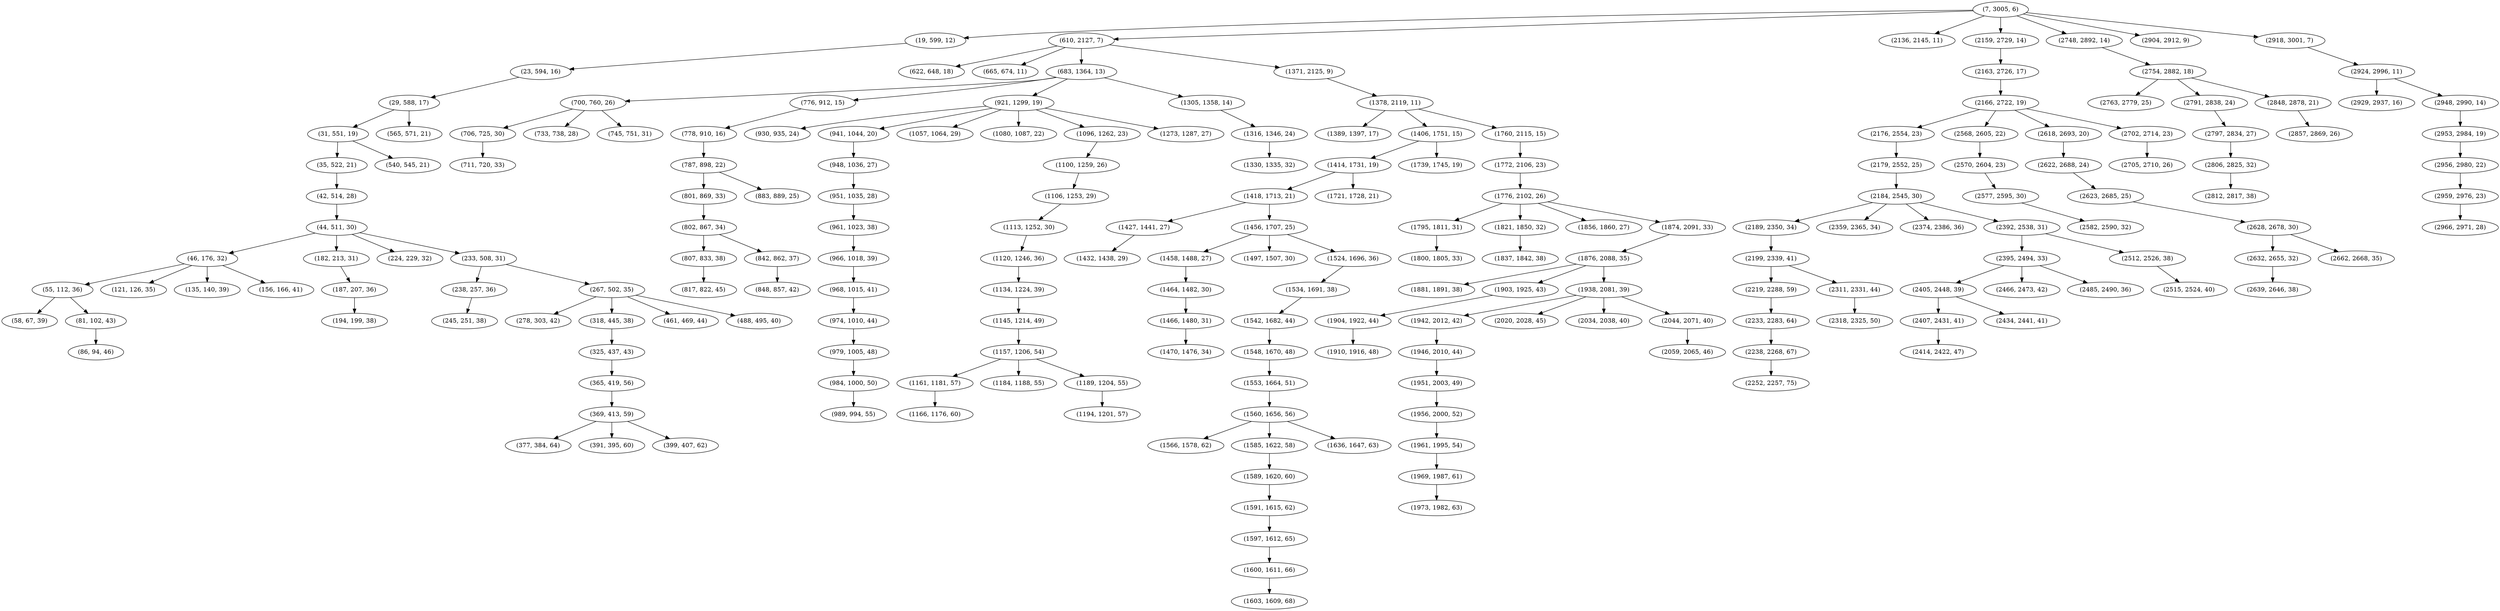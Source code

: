 digraph tree {
    "(7, 3005, 6)";
    "(19, 599, 12)";
    "(23, 594, 16)";
    "(29, 588, 17)";
    "(31, 551, 19)";
    "(35, 522, 21)";
    "(42, 514, 28)";
    "(44, 511, 30)";
    "(46, 176, 32)";
    "(55, 112, 36)";
    "(58, 67, 39)";
    "(81, 102, 43)";
    "(86, 94, 46)";
    "(121, 126, 35)";
    "(135, 140, 39)";
    "(156, 166, 41)";
    "(182, 213, 31)";
    "(187, 207, 36)";
    "(194, 199, 38)";
    "(224, 229, 32)";
    "(233, 508, 31)";
    "(238, 257, 36)";
    "(245, 251, 38)";
    "(267, 502, 35)";
    "(278, 303, 42)";
    "(318, 445, 38)";
    "(325, 437, 43)";
    "(365, 419, 56)";
    "(369, 413, 59)";
    "(377, 384, 64)";
    "(391, 395, 60)";
    "(399, 407, 62)";
    "(461, 469, 44)";
    "(488, 495, 40)";
    "(540, 545, 21)";
    "(565, 571, 21)";
    "(610, 2127, 7)";
    "(622, 648, 18)";
    "(665, 674, 11)";
    "(683, 1364, 13)";
    "(700, 760, 26)";
    "(706, 725, 30)";
    "(711, 720, 33)";
    "(733, 738, 28)";
    "(745, 751, 31)";
    "(776, 912, 15)";
    "(778, 910, 16)";
    "(787, 898, 22)";
    "(801, 869, 33)";
    "(802, 867, 34)";
    "(807, 833, 38)";
    "(817, 822, 45)";
    "(842, 862, 37)";
    "(848, 857, 42)";
    "(883, 889, 25)";
    "(921, 1299, 19)";
    "(930, 935, 24)";
    "(941, 1044, 20)";
    "(948, 1036, 27)";
    "(951, 1035, 28)";
    "(961, 1023, 38)";
    "(966, 1018, 39)";
    "(968, 1015, 41)";
    "(974, 1010, 44)";
    "(979, 1005, 48)";
    "(984, 1000, 50)";
    "(989, 994, 55)";
    "(1057, 1064, 29)";
    "(1080, 1087, 22)";
    "(1096, 1262, 23)";
    "(1100, 1259, 26)";
    "(1106, 1253, 29)";
    "(1113, 1252, 30)";
    "(1120, 1246, 36)";
    "(1134, 1224, 39)";
    "(1145, 1214, 49)";
    "(1157, 1206, 54)";
    "(1161, 1181, 57)";
    "(1166, 1176, 60)";
    "(1184, 1188, 55)";
    "(1189, 1204, 55)";
    "(1194, 1201, 57)";
    "(1273, 1287, 27)";
    "(1305, 1358, 14)";
    "(1316, 1346, 24)";
    "(1330, 1335, 32)";
    "(1371, 2125, 9)";
    "(1378, 2119, 11)";
    "(1389, 1397, 17)";
    "(1406, 1751, 15)";
    "(1414, 1731, 19)";
    "(1418, 1713, 21)";
    "(1427, 1441, 27)";
    "(1432, 1438, 29)";
    "(1456, 1707, 25)";
    "(1458, 1488, 27)";
    "(1464, 1482, 30)";
    "(1466, 1480, 31)";
    "(1470, 1476, 34)";
    "(1497, 1507, 30)";
    "(1524, 1696, 36)";
    "(1534, 1691, 38)";
    "(1542, 1682, 44)";
    "(1548, 1670, 48)";
    "(1553, 1664, 51)";
    "(1560, 1656, 56)";
    "(1566, 1578, 62)";
    "(1585, 1622, 58)";
    "(1589, 1620, 60)";
    "(1591, 1615, 62)";
    "(1597, 1612, 65)";
    "(1600, 1611, 66)";
    "(1603, 1609, 68)";
    "(1636, 1647, 63)";
    "(1721, 1728, 21)";
    "(1739, 1745, 19)";
    "(1760, 2115, 15)";
    "(1772, 2106, 23)";
    "(1776, 2102, 26)";
    "(1795, 1811, 31)";
    "(1800, 1805, 33)";
    "(1821, 1850, 32)";
    "(1837, 1842, 38)";
    "(1856, 1860, 27)";
    "(1874, 2091, 33)";
    "(1876, 2088, 35)";
    "(1881, 1891, 38)";
    "(1903, 1925, 43)";
    "(1904, 1922, 44)";
    "(1910, 1916, 48)";
    "(1938, 2081, 39)";
    "(1942, 2012, 42)";
    "(1946, 2010, 44)";
    "(1951, 2003, 49)";
    "(1956, 2000, 52)";
    "(1961, 1995, 54)";
    "(1969, 1987, 61)";
    "(1973, 1982, 63)";
    "(2020, 2028, 45)";
    "(2034, 2038, 40)";
    "(2044, 2071, 40)";
    "(2059, 2065, 46)";
    "(2136, 2145, 11)";
    "(2159, 2729, 14)";
    "(2163, 2726, 17)";
    "(2166, 2722, 19)";
    "(2176, 2554, 23)";
    "(2179, 2552, 25)";
    "(2184, 2545, 30)";
    "(2189, 2350, 34)";
    "(2199, 2339, 41)";
    "(2219, 2288, 59)";
    "(2233, 2283, 64)";
    "(2238, 2268, 67)";
    "(2252, 2257, 75)";
    "(2311, 2331, 44)";
    "(2318, 2325, 50)";
    "(2359, 2365, 34)";
    "(2374, 2386, 36)";
    "(2392, 2538, 31)";
    "(2395, 2494, 33)";
    "(2405, 2448, 39)";
    "(2407, 2431, 41)";
    "(2414, 2422, 47)";
    "(2434, 2441, 41)";
    "(2466, 2473, 42)";
    "(2485, 2490, 36)";
    "(2512, 2526, 38)";
    "(2515, 2524, 40)";
    "(2568, 2605, 22)";
    "(2570, 2604, 23)";
    "(2577, 2595, 30)";
    "(2582, 2590, 32)";
    "(2618, 2693, 20)";
    "(2622, 2688, 24)";
    "(2623, 2685, 25)";
    "(2628, 2678, 30)";
    "(2632, 2655, 32)";
    "(2639, 2646, 38)";
    "(2662, 2668, 35)";
    "(2702, 2714, 23)";
    "(2705, 2710, 26)";
    "(2748, 2892, 14)";
    "(2754, 2882, 18)";
    "(2763, 2779, 25)";
    "(2791, 2838, 24)";
    "(2797, 2834, 27)";
    "(2806, 2825, 32)";
    "(2812, 2817, 38)";
    "(2848, 2878, 21)";
    "(2857, 2869, 26)";
    "(2904, 2912, 9)";
    "(2918, 3001, 7)";
    "(2924, 2996, 11)";
    "(2929, 2937, 16)";
    "(2948, 2990, 14)";
    "(2953, 2984, 19)";
    "(2956, 2980, 22)";
    "(2959, 2976, 23)";
    "(2966, 2971, 28)";
    "(7, 3005, 6)" -> "(19, 599, 12)";
    "(7, 3005, 6)" -> "(610, 2127, 7)";
    "(7, 3005, 6)" -> "(2136, 2145, 11)";
    "(7, 3005, 6)" -> "(2159, 2729, 14)";
    "(7, 3005, 6)" -> "(2748, 2892, 14)";
    "(7, 3005, 6)" -> "(2904, 2912, 9)";
    "(7, 3005, 6)" -> "(2918, 3001, 7)";
    "(19, 599, 12)" -> "(23, 594, 16)";
    "(23, 594, 16)" -> "(29, 588, 17)";
    "(29, 588, 17)" -> "(31, 551, 19)";
    "(29, 588, 17)" -> "(565, 571, 21)";
    "(31, 551, 19)" -> "(35, 522, 21)";
    "(31, 551, 19)" -> "(540, 545, 21)";
    "(35, 522, 21)" -> "(42, 514, 28)";
    "(42, 514, 28)" -> "(44, 511, 30)";
    "(44, 511, 30)" -> "(46, 176, 32)";
    "(44, 511, 30)" -> "(182, 213, 31)";
    "(44, 511, 30)" -> "(224, 229, 32)";
    "(44, 511, 30)" -> "(233, 508, 31)";
    "(46, 176, 32)" -> "(55, 112, 36)";
    "(46, 176, 32)" -> "(121, 126, 35)";
    "(46, 176, 32)" -> "(135, 140, 39)";
    "(46, 176, 32)" -> "(156, 166, 41)";
    "(55, 112, 36)" -> "(58, 67, 39)";
    "(55, 112, 36)" -> "(81, 102, 43)";
    "(81, 102, 43)" -> "(86, 94, 46)";
    "(182, 213, 31)" -> "(187, 207, 36)";
    "(187, 207, 36)" -> "(194, 199, 38)";
    "(233, 508, 31)" -> "(238, 257, 36)";
    "(233, 508, 31)" -> "(267, 502, 35)";
    "(238, 257, 36)" -> "(245, 251, 38)";
    "(267, 502, 35)" -> "(278, 303, 42)";
    "(267, 502, 35)" -> "(318, 445, 38)";
    "(267, 502, 35)" -> "(461, 469, 44)";
    "(267, 502, 35)" -> "(488, 495, 40)";
    "(318, 445, 38)" -> "(325, 437, 43)";
    "(325, 437, 43)" -> "(365, 419, 56)";
    "(365, 419, 56)" -> "(369, 413, 59)";
    "(369, 413, 59)" -> "(377, 384, 64)";
    "(369, 413, 59)" -> "(391, 395, 60)";
    "(369, 413, 59)" -> "(399, 407, 62)";
    "(610, 2127, 7)" -> "(622, 648, 18)";
    "(610, 2127, 7)" -> "(665, 674, 11)";
    "(610, 2127, 7)" -> "(683, 1364, 13)";
    "(610, 2127, 7)" -> "(1371, 2125, 9)";
    "(683, 1364, 13)" -> "(700, 760, 26)";
    "(683, 1364, 13)" -> "(776, 912, 15)";
    "(683, 1364, 13)" -> "(921, 1299, 19)";
    "(683, 1364, 13)" -> "(1305, 1358, 14)";
    "(700, 760, 26)" -> "(706, 725, 30)";
    "(700, 760, 26)" -> "(733, 738, 28)";
    "(700, 760, 26)" -> "(745, 751, 31)";
    "(706, 725, 30)" -> "(711, 720, 33)";
    "(776, 912, 15)" -> "(778, 910, 16)";
    "(778, 910, 16)" -> "(787, 898, 22)";
    "(787, 898, 22)" -> "(801, 869, 33)";
    "(787, 898, 22)" -> "(883, 889, 25)";
    "(801, 869, 33)" -> "(802, 867, 34)";
    "(802, 867, 34)" -> "(807, 833, 38)";
    "(802, 867, 34)" -> "(842, 862, 37)";
    "(807, 833, 38)" -> "(817, 822, 45)";
    "(842, 862, 37)" -> "(848, 857, 42)";
    "(921, 1299, 19)" -> "(930, 935, 24)";
    "(921, 1299, 19)" -> "(941, 1044, 20)";
    "(921, 1299, 19)" -> "(1057, 1064, 29)";
    "(921, 1299, 19)" -> "(1080, 1087, 22)";
    "(921, 1299, 19)" -> "(1096, 1262, 23)";
    "(921, 1299, 19)" -> "(1273, 1287, 27)";
    "(941, 1044, 20)" -> "(948, 1036, 27)";
    "(948, 1036, 27)" -> "(951, 1035, 28)";
    "(951, 1035, 28)" -> "(961, 1023, 38)";
    "(961, 1023, 38)" -> "(966, 1018, 39)";
    "(966, 1018, 39)" -> "(968, 1015, 41)";
    "(968, 1015, 41)" -> "(974, 1010, 44)";
    "(974, 1010, 44)" -> "(979, 1005, 48)";
    "(979, 1005, 48)" -> "(984, 1000, 50)";
    "(984, 1000, 50)" -> "(989, 994, 55)";
    "(1096, 1262, 23)" -> "(1100, 1259, 26)";
    "(1100, 1259, 26)" -> "(1106, 1253, 29)";
    "(1106, 1253, 29)" -> "(1113, 1252, 30)";
    "(1113, 1252, 30)" -> "(1120, 1246, 36)";
    "(1120, 1246, 36)" -> "(1134, 1224, 39)";
    "(1134, 1224, 39)" -> "(1145, 1214, 49)";
    "(1145, 1214, 49)" -> "(1157, 1206, 54)";
    "(1157, 1206, 54)" -> "(1161, 1181, 57)";
    "(1157, 1206, 54)" -> "(1184, 1188, 55)";
    "(1157, 1206, 54)" -> "(1189, 1204, 55)";
    "(1161, 1181, 57)" -> "(1166, 1176, 60)";
    "(1189, 1204, 55)" -> "(1194, 1201, 57)";
    "(1305, 1358, 14)" -> "(1316, 1346, 24)";
    "(1316, 1346, 24)" -> "(1330, 1335, 32)";
    "(1371, 2125, 9)" -> "(1378, 2119, 11)";
    "(1378, 2119, 11)" -> "(1389, 1397, 17)";
    "(1378, 2119, 11)" -> "(1406, 1751, 15)";
    "(1378, 2119, 11)" -> "(1760, 2115, 15)";
    "(1406, 1751, 15)" -> "(1414, 1731, 19)";
    "(1406, 1751, 15)" -> "(1739, 1745, 19)";
    "(1414, 1731, 19)" -> "(1418, 1713, 21)";
    "(1414, 1731, 19)" -> "(1721, 1728, 21)";
    "(1418, 1713, 21)" -> "(1427, 1441, 27)";
    "(1418, 1713, 21)" -> "(1456, 1707, 25)";
    "(1427, 1441, 27)" -> "(1432, 1438, 29)";
    "(1456, 1707, 25)" -> "(1458, 1488, 27)";
    "(1456, 1707, 25)" -> "(1497, 1507, 30)";
    "(1456, 1707, 25)" -> "(1524, 1696, 36)";
    "(1458, 1488, 27)" -> "(1464, 1482, 30)";
    "(1464, 1482, 30)" -> "(1466, 1480, 31)";
    "(1466, 1480, 31)" -> "(1470, 1476, 34)";
    "(1524, 1696, 36)" -> "(1534, 1691, 38)";
    "(1534, 1691, 38)" -> "(1542, 1682, 44)";
    "(1542, 1682, 44)" -> "(1548, 1670, 48)";
    "(1548, 1670, 48)" -> "(1553, 1664, 51)";
    "(1553, 1664, 51)" -> "(1560, 1656, 56)";
    "(1560, 1656, 56)" -> "(1566, 1578, 62)";
    "(1560, 1656, 56)" -> "(1585, 1622, 58)";
    "(1560, 1656, 56)" -> "(1636, 1647, 63)";
    "(1585, 1622, 58)" -> "(1589, 1620, 60)";
    "(1589, 1620, 60)" -> "(1591, 1615, 62)";
    "(1591, 1615, 62)" -> "(1597, 1612, 65)";
    "(1597, 1612, 65)" -> "(1600, 1611, 66)";
    "(1600, 1611, 66)" -> "(1603, 1609, 68)";
    "(1760, 2115, 15)" -> "(1772, 2106, 23)";
    "(1772, 2106, 23)" -> "(1776, 2102, 26)";
    "(1776, 2102, 26)" -> "(1795, 1811, 31)";
    "(1776, 2102, 26)" -> "(1821, 1850, 32)";
    "(1776, 2102, 26)" -> "(1856, 1860, 27)";
    "(1776, 2102, 26)" -> "(1874, 2091, 33)";
    "(1795, 1811, 31)" -> "(1800, 1805, 33)";
    "(1821, 1850, 32)" -> "(1837, 1842, 38)";
    "(1874, 2091, 33)" -> "(1876, 2088, 35)";
    "(1876, 2088, 35)" -> "(1881, 1891, 38)";
    "(1876, 2088, 35)" -> "(1903, 1925, 43)";
    "(1876, 2088, 35)" -> "(1938, 2081, 39)";
    "(1903, 1925, 43)" -> "(1904, 1922, 44)";
    "(1904, 1922, 44)" -> "(1910, 1916, 48)";
    "(1938, 2081, 39)" -> "(1942, 2012, 42)";
    "(1938, 2081, 39)" -> "(2020, 2028, 45)";
    "(1938, 2081, 39)" -> "(2034, 2038, 40)";
    "(1938, 2081, 39)" -> "(2044, 2071, 40)";
    "(1942, 2012, 42)" -> "(1946, 2010, 44)";
    "(1946, 2010, 44)" -> "(1951, 2003, 49)";
    "(1951, 2003, 49)" -> "(1956, 2000, 52)";
    "(1956, 2000, 52)" -> "(1961, 1995, 54)";
    "(1961, 1995, 54)" -> "(1969, 1987, 61)";
    "(1969, 1987, 61)" -> "(1973, 1982, 63)";
    "(2044, 2071, 40)" -> "(2059, 2065, 46)";
    "(2159, 2729, 14)" -> "(2163, 2726, 17)";
    "(2163, 2726, 17)" -> "(2166, 2722, 19)";
    "(2166, 2722, 19)" -> "(2176, 2554, 23)";
    "(2166, 2722, 19)" -> "(2568, 2605, 22)";
    "(2166, 2722, 19)" -> "(2618, 2693, 20)";
    "(2166, 2722, 19)" -> "(2702, 2714, 23)";
    "(2176, 2554, 23)" -> "(2179, 2552, 25)";
    "(2179, 2552, 25)" -> "(2184, 2545, 30)";
    "(2184, 2545, 30)" -> "(2189, 2350, 34)";
    "(2184, 2545, 30)" -> "(2359, 2365, 34)";
    "(2184, 2545, 30)" -> "(2374, 2386, 36)";
    "(2184, 2545, 30)" -> "(2392, 2538, 31)";
    "(2189, 2350, 34)" -> "(2199, 2339, 41)";
    "(2199, 2339, 41)" -> "(2219, 2288, 59)";
    "(2199, 2339, 41)" -> "(2311, 2331, 44)";
    "(2219, 2288, 59)" -> "(2233, 2283, 64)";
    "(2233, 2283, 64)" -> "(2238, 2268, 67)";
    "(2238, 2268, 67)" -> "(2252, 2257, 75)";
    "(2311, 2331, 44)" -> "(2318, 2325, 50)";
    "(2392, 2538, 31)" -> "(2395, 2494, 33)";
    "(2392, 2538, 31)" -> "(2512, 2526, 38)";
    "(2395, 2494, 33)" -> "(2405, 2448, 39)";
    "(2395, 2494, 33)" -> "(2466, 2473, 42)";
    "(2395, 2494, 33)" -> "(2485, 2490, 36)";
    "(2405, 2448, 39)" -> "(2407, 2431, 41)";
    "(2405, 2448, 39)" -> "(2434, 2441, 41)";
    "(2407, 2431, 41)" -> "(2414, 2422, 47)";
    "(2512, 2526, 38)" -> "(2515, 2524, 40)";
    "(2568, 2605, 22)" -> "(2570, 2604, 23)";
    "(2570, 2604, 23)" -> "(2577, 2595, 30)";
    "(2577, 2595, 30)" -> "(2582, 2590, 32)";
    "(2618, 2693, 20)" -> "(2622, 2688, 24)";
    "(2622, 2688, 24)" -> "(2623, 2685, 25)";
    "(2623, 2685, 25)" -> "(2628, 2678, 30)";
    "(2628, 2678, 30)" -> "(2632, 2655, 32)";
    "(2628, 2678, 30)" -> "(2662, 2668, 35)";
    "(2632, 2655, 32)" -> "(2639, 2646, 38)";
    "(2702, 2714, 23)" -> "(2705, 2710, 26)";
    "(2748, 2892, 14)" -> "(2754, 2882, 18)";
    "(2754, 2882, 18)" -> "(2763, 2779, 25)";
    "(2754, 2882, 18)" -> "(2791, 2838, 24)";
    "(2754, 2882, 18)" -> "(2848, 2878, 21)";
    "(2791, 2838, 24)" -> "(2797, 2834, 27)";
    "(2797, 2834, 27)" -> "(2806, 2825, 32)";
    "(2806, 2825, 32)" -> "(2812, 2817, 38)";
    "(2848, 2878, 21)" -> "(2857, 2869, 26)";
    "(2918, 3001, 7)" -> "(2924, 2996, 11)";
    "(2924, 2996, 11)" -> "(2929, 2937, 16)";
    "(2924, 2996, 11)" -> "(2948, 2990, 14)";
    "(2948, 2990, 14)" -> "(2953, 2984, 19)";
    "(2953, 2984, 19)" -> "(2956, 2980, 22)";
    "(2956, 2980, 22)" -> "(2959, 2976, 23)";
    "(2959, 2976, 23)" -> "(2966, 2971, 28)";
}

